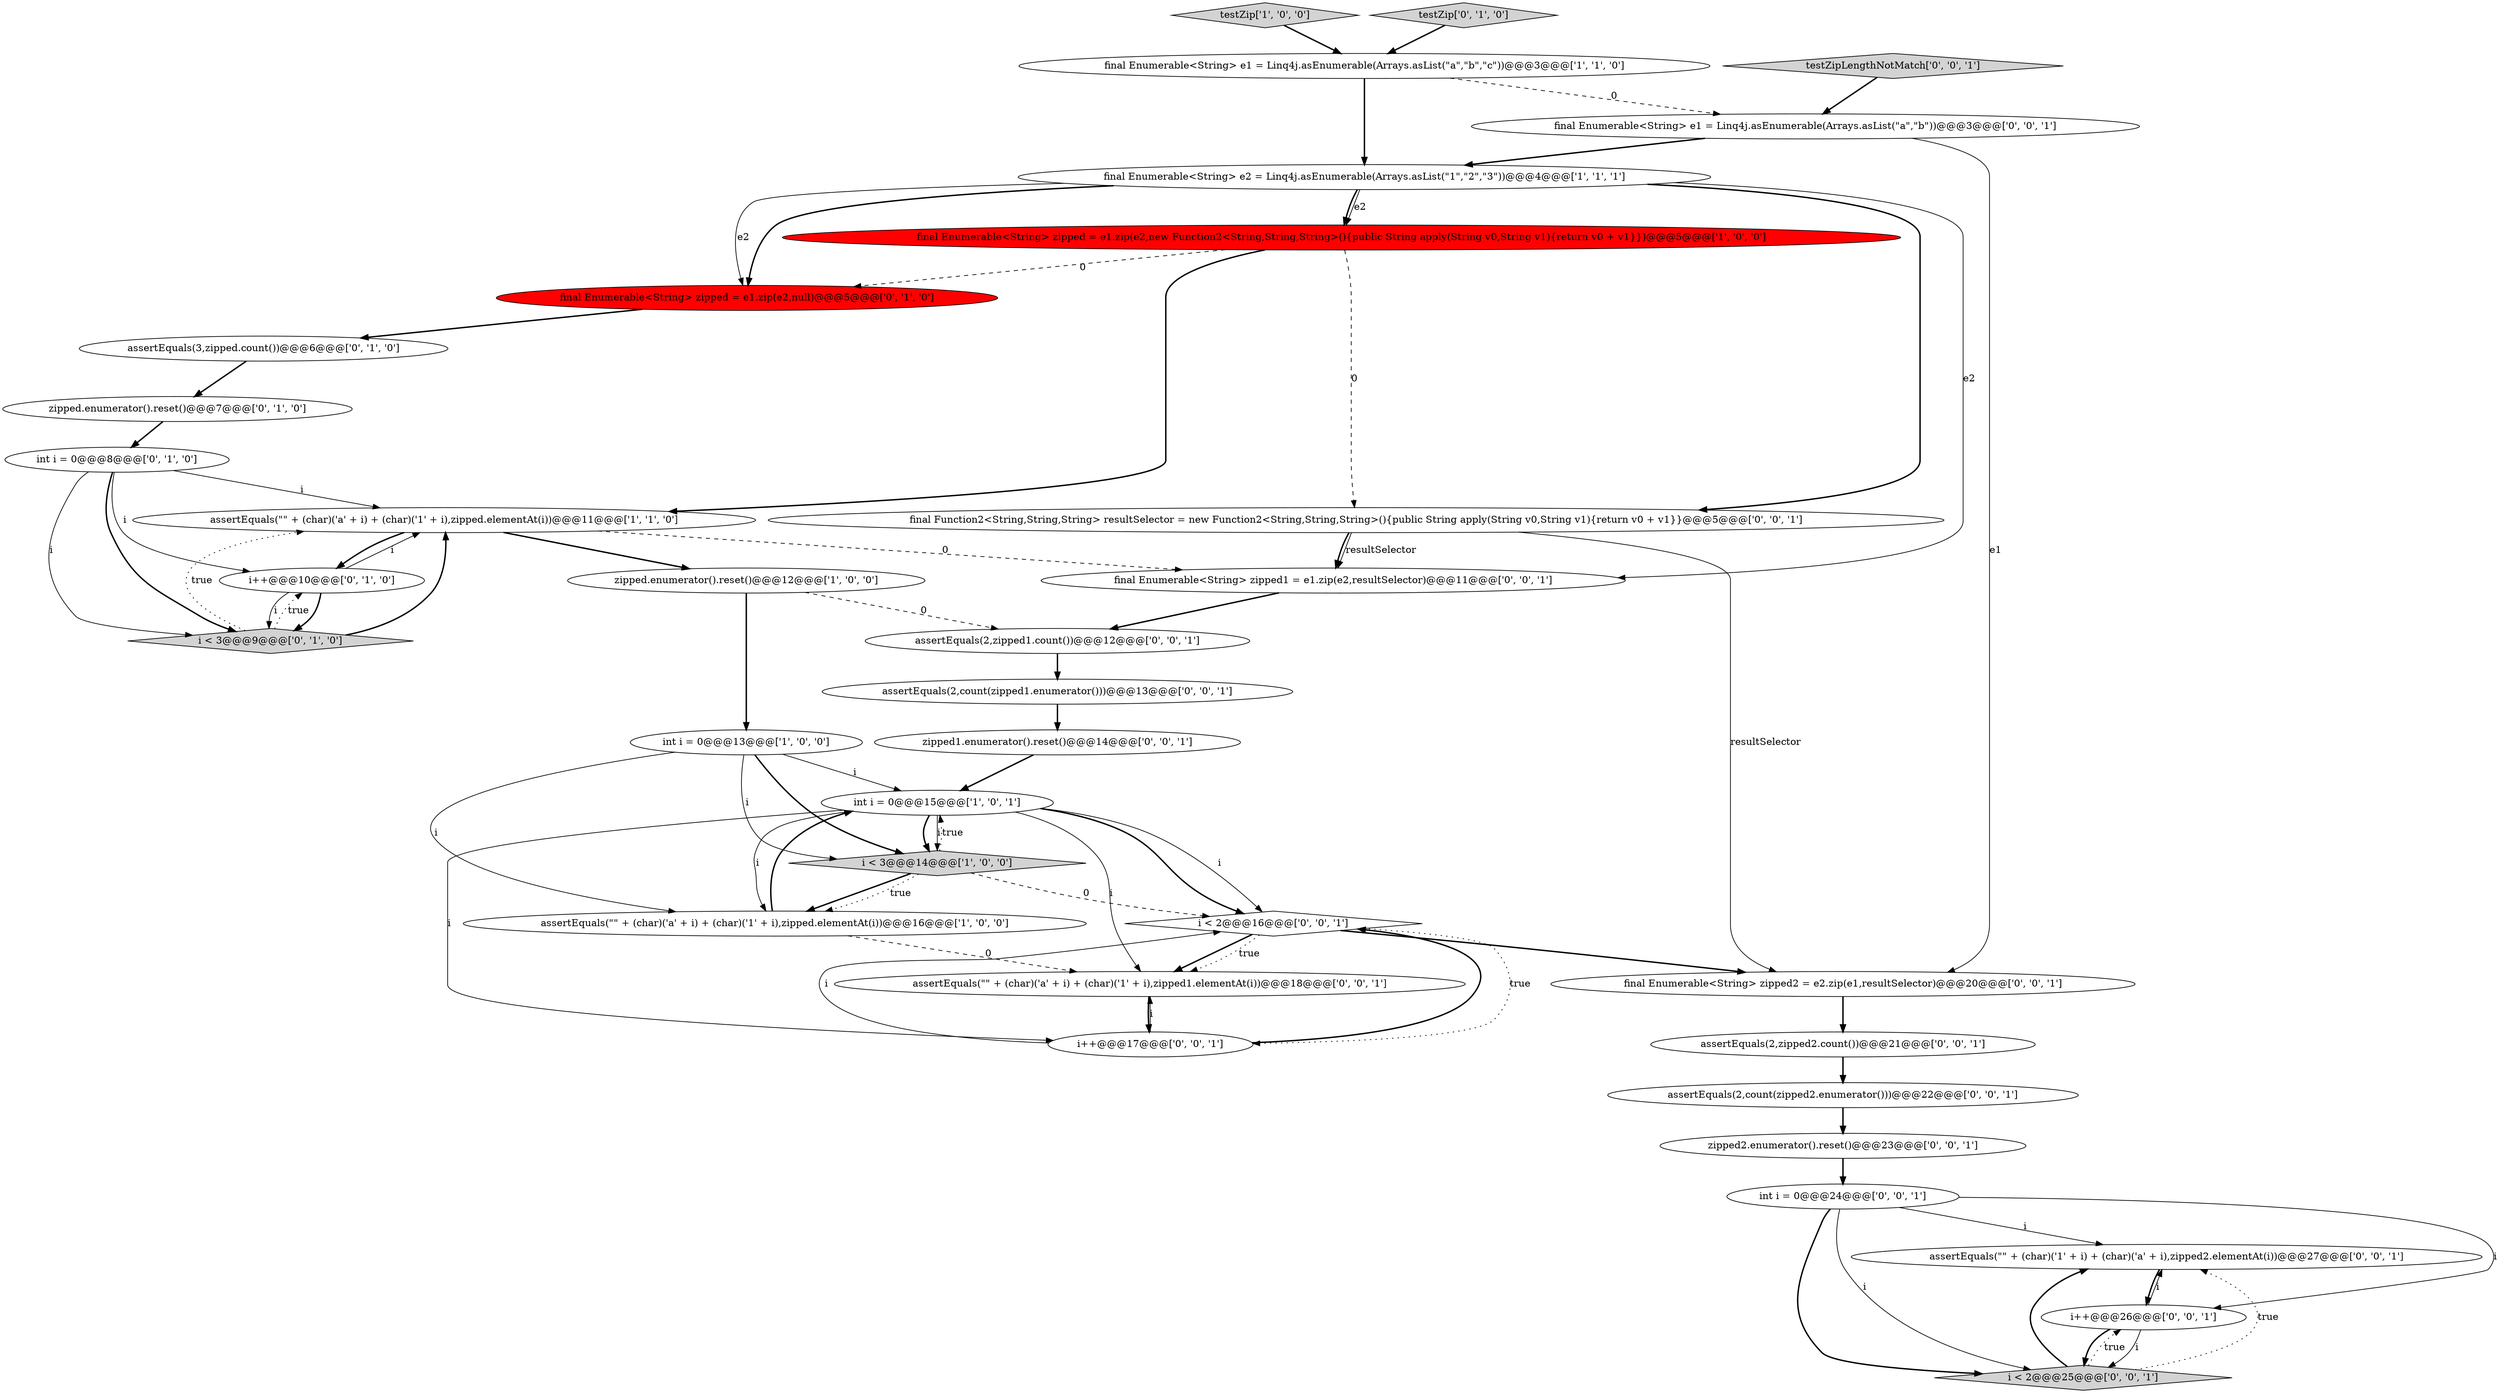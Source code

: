 digraph {
31 [style = filled, label = "final Enumerable<String> zipped2 = e2.zip(e1,resultSelector)@@@20@@@['0', '0', '1']", fillcolor = white, shape = ellipse image = "AAA0AAABBB3BBB"];
6 [style = filled, label = "assertEquals(\"\" + (char)('a' + i) + (char)('1' + i),zipped.elementAt(i))@@@11@@@['1', '1', '0']", fillcolor = white, shape = ellipse image = "AAA0AAABBB1BBB"];
1 [style = filled, label = "i < 3@@@14@@@['1', '0', '0']", fillcolor = lightgray, shape = diamond image = "AAA0AAABBB1BBB"];
11 [style = filled, label = "i++@@@10@@@['0', '1', '0']", fillcolor = white, shape = ellipse image = "AAA0AAABBB2BBB"];
22 [style = filled, label = "zipped2.enumerator().reset()@@@23@@@['0', '0', '1']", fillcolor = white, shape = ellipse image = "AAA0AAABBB3BBB"];
3 [style = filled, label = "testZip['1', '0', '0']", fillcolor = lightgray, shape = diamond image = "AAA0AAABBB1BBB"];
10 [style = filled, label = "final Enumerable<String> zipped = e1.zip(e2,null)@@@5@@@['0', '1', '0']", fillcolor = red, shape = ellipse image = "AAA1AAABBB2BBB"];
18 [style = filled, label = "i < 2@@@16@@@['0', '0', '1']", fillcolor = white, shape = diamond image = "AAA0AAABBB3BBB"];
4 [style = filled, label = "final Enumerable<String> zipped = e1.zip(e2,new Function2<String,String,String>(){public String apply(String v0,String v1){return v0 + v1}})@@@5@@@['1', '0', '0']", fillcolor = red, shape = ellipse image = "AAA1AAABBB1BBB"];
13 [style = filled, label = "testZip['0', '1', '0']", fillcolor = lightgray, shape = diamond image = "AAA0AAABBB2BBB"];
32 [style = filled, label = "testZipLengthNotMatch['0', '0', '1']", fillcolor = lightgray, shape = diamond image = "AAA0AAABBB3BBB"];
14 [style = filled, label = "assertEquals(3,zipped.count())@@@6@@@['0', '1', '0']", fillcolor = white, shape = ellipse image = "AAA0AAABBB2BBB"];
19 [style = filled, label = "final Function2<String,String,String> resultSelector = new Function2<String,String,String>(){public String apply(String v0,String v1){return v0 + v1}}@@@5@@@['0', '0', '1']", fillcolor = white, shape = ellipse image = "AAA0AAABBB3BBB"];
5 [style = filled, label = "final Enumerable<String> e1 = Linq4j.asEnumerable(Arrays.asList(\"a\",\"b\",\"c\"))@@@3@@@['1', '1', '0']", fillcolor = white, shape = ellipse image = "AAA0AAABBB1BBB"];
33 [style = filled, label = "int i = 0@@@24@@@['0', '0', '1']", fillcolor = white, shape = ellipse image = "AAA0AAABBB3BBB"];
27 [style = filled, label = "zipped1.enumerator().reset()@@@14@@@['0', '0', '1']", fillcolor = white, shape = ellipse image = "AAA0AAABBB3BBB"];
25 [style = filled, label = "final Enumerable<String> zipped1 = e1.zip(e2,resultSelector)@@@11@@@['0', '0', '1']", fillcolor = white, shape = ellipse image = "AAA0AAABBB3BBB"];
8 [style = filled, label = "assertEquals(\"\" + (char)('a' + i) + (char)('1' + i),zipped.elementAt(i))@@@16@@@['1', '0', '0']", fillcolor = white, shape = ellipse image = "AAA0AAABBB1BBB"];
17 [style = filled, label = "assertEquals(2,count(zipped2.enumerator()))@@@22@@@['0', '0', '1']", fillcolor = white, shape = ellipse image = "AAA0AAABBB3BBB"];
30 [style = filled, label = "assertEquals(\"\" + (char)('a' + i) + (char)('1' + i),zipped1.elementAt(i))@@@18@@@['0', '0', '1']", fillcolor = white, shape = ellipse image = "AAA0AAABBB3BBB"];
34 [style = filled, label = "assertEquals(\"\" + (char)('1' + i) + (char)('a' + i),zipped2.elementAt(i))@@@27@@@['0', '0', '1']", fillcolor = white, shape = ellipse image = "AAA0AAABBB3BBB"];
16 [style = filled, label = "i < 3@@@9@@@['0', '1', '0']", fillcolor = lightgray, shape = diamond image = "AAA0AAABBB2BBB"];
15 [style = filled, label = "zipped.enumerator().reset()@@@7@@@['0', '1', '0']", fillcolor = white, shape = ellipse image = "AAA0AAABBB2BBB"];
24 [style = filled, label = "i++@@@26@@@['0', '0', '1']", fillcolor = white, shape = ellipse image = "AAA0AAABBB3BBB"];
2 [style = filled, label = "int i = 0@@@15@@@['1', '0', '1']", fillcolor = white, shape = ellipse image = "AAA0AAABBB1BBB"];
21 [style = filled, label = "assertEquals(2,zipped2.count())@@@21@@@['0', '0', '1']", fillcolor = white, shape = ellipse image = "AAA0AAABBB3BBB"];
23 [style = filled, label = "final Enumerable<String> e1 = Linq4j.asEnumerable(Arrays.asList(\"a\",\"b\"))@@@3@@@['0', '0', '1']", fillcolor = white, shape = ellipse image = "AAA0AAABBB3BBB"];
9 [style = filled, label = "zipped.enumerator().reset()@@@12@@@['1', '0', '0']", fillcolor = white, shape = ellipse image = "AAA0AAABBB1BBB"];
20 [style = filled, label = "i++@@@17@@@['0', '0', '1']", fillcolor = white, shape = ellipse image = "AAA0AAABBB3BBB"];
26 [style = filled, label = "i < 2@@@25@@@['0', '0', '1']", fillcolor = lightgray, shape = diamond image = "AAA0AAABBB3BBB"];
7 [style = filled, label = "final Enumerable<String> e2 = Linq4j.asEnumerable(Arrays.asList(\"1\",\"2\",\"3\"))@@@4@@@['1', '1', '1']", fillcolor = white, shape = ellipse image = "AAA0AAABBB1BBB"];
29 [style = filled, label = "assertEquals(2,count(zipped1.enumerator()))@@@13@@@['0', '0', '1']", fillcolor = white, shape = ellipse image = "AAA0AAABBB3BBB"];
12 [style = filled, label = "int i = 0@@@8@@@['0', '1', '0']", fillcolor = white, shape = ellipse image = "AAA0AAABBB2BBB"];
28 [style = filled, label = "assertEquals(2,zipped1.count())@@@12@@@['0', '0', '1']", fillcolor = white, shape = ellipse image = "AAA0AAABBB3BBB"];
0 [style = filled, label = "int i = 0@@@13@@@['1', '0', '0']", fillcolor = white, shape = ellipse image = "AAA0AAABBB1BBB"];
7->10 [style = solid, label="e2"];
11->16 [style = bold, label=""];
28->29 [style = bold, label=""];
18->31 [style = bold, label=""];
22->33 [style = bold, label=""];
25->28 [style = bold, label=""];
1->8 [style = bold, label=""];
32->23 [style = bold, label=""];
9->0 [style = bold, label=""];
12->16 [style = solid, label="i"];
33->34 [style = solid, label="i"];
10->14 [style = bold, label=""];
4->6 [style = bold, label=""];
7->10 [style = bold, label=""];
30->20 [style = bold, label=""];
2->1 [style = bold, label=""];
0->1 [style = solid, label="i"];
26->34 [style = dotted, label="true"];
16->6 [style = bold, label=""];
5->23 [style = dashed, label="0"];
26->34 [style = bold, label=""];
33->24 [style = solid, label="i"];
9->28 [style = dashed, label="0"];
24->26 [style = solid, label="i"];
18->30 [style = bold, label=""];
2->18 [style = bold, label=""];
31->21 [style = bold, label=""];
12->16 [style = bold, label=""];
2->30 [style = solid, label="i"];
7->4 [style = bold, label=""];
18->20 [style = dotted, label="true"];
7->25 [style = solid, label="e2"];
1->18 [style = dashed, label="0"];
17->22 [style = bold, label=""];
2->18 [style = solid, label="i"];
19->31 [style = solid, label="resultSelector"];
23->31 [style = solid, label="e1"];
11->16 [style = solid, label="i"];
19->25 [style = bold, label=""];
2->8 [style = solid, label="i"];
33->26 [style = bold, label=""];
2->20 [style = solid, label="i"];
20->18 [style = solid, label="i"];
20->18 [style = bold, label=""];
12->6 [style = solid, label="i"];
29->27 [style = bold, label=""];
24->26 [style = bold, label=""];
3->5 [style = bold, label=""];
11->6 [style = solid, label="i"];
34->24 [style = bold, label=""];
6->25 [style = dashed, label="0"];
8->2 [style = bold, label=""];
0->1 [style = bold, label=""];
6->11 [style = bold, label=""];
26->24 [style = dotted, label="true"];
2->1 [style = solid, label="i"];
0->8 [style = solid, label="i"];
1->8 [style = dotted, label="true"];
13->5 [style = bold, label=""];
5->7 [style = bold, label=""];
4->19 [style = dashed, label="0"];
7->4 [style = solid, label="e2"];
14->15 [style = bold, label=""];
15->12 [style = bold, label=""];
23->7 [style = bold, label=""];
12->11 [style = solid, label="i"];
20->30 [style = solid, label="i"];
8->30 [style = dashed, label="0"];
19->25 [style = solid, label="resultSelector"];
6->9 [style = bold, label=""];
1->2 [style = dotted, label="true"];
4->10 [style = dashed, label="0"];
24->34 [style = solid, label="i"];
16->11 [style = dotted, label="true"];
7->19 [style = bold, label=""];
21->17 [style = bold, label=""];
27->2 [style = bold, label=""];
33->26 [style = solid, label="i"];
16->6 [style = dotted, label="true"];
18->30 [style = dotted, label="true"];
0->2 [style = solid, label="i"];
}
